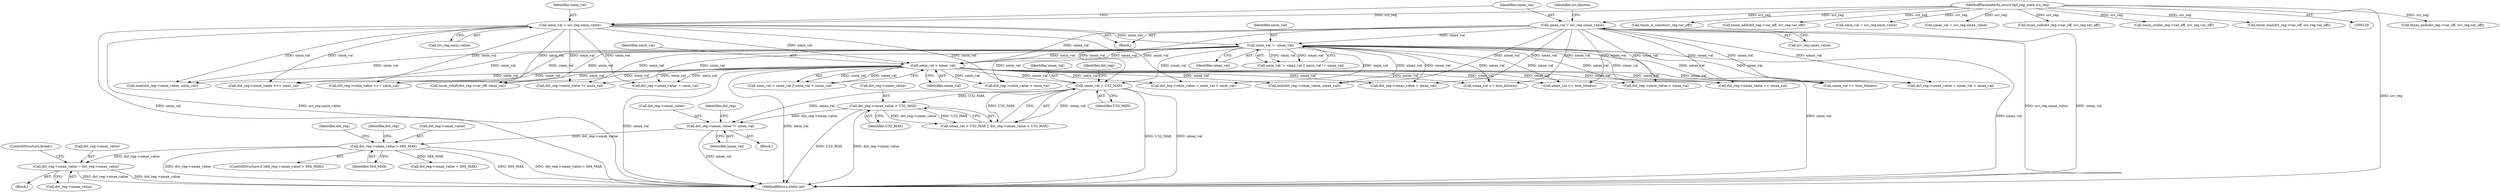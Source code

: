digraph "0_linux_d3bd7413e0ca40b60cf60d4003246d067cafdeda@pointer" {
"1000538" [label="(Call,dst_reg->smax_value = dst_reg->umax_value)"];
"1000513" [label="(Call,dst_reg->umax_value > S64_MAX)"];
"1000507" [label="(Call,dst_reg->umax_value *= umax_val)"];
"1000488" [label="(Call,umax_val > U32_MAX)"];
"1000231" [label="(Call,umin_val > umax_val)"];
"1000224" [label="(Call,umin_val != umax_val)"];
"1000194" [label="(Call,umin_val = src_reg.umin_value)"];
"1000133" [label="(MethodParameterIn,struct bpf_reg_state src_reg)"];
"1000199" [label="(Call,umax_val = src_reg.umax_value)"];
"1000491" [label="(Call,dst_reg->umax_value > U32_MAX)"];
"1000514" [label="(Call,dst_reg->umax_value)"];
"1000226" [label="(Identifier,umax_val)"];
"1000195" [label="(Identifier,umin_val)"];
"1000323" [label="(Call,dst_reg->umax_value + umax_val < umax_val)"];
"1000418" [label="(Call,dst_reg->umin_value < umax_val)"];
"1000200" [label="(Identifier,umax_val)"];
"1000348" [label="(Call,dst_reg->umax_value += umax_val)"];
"1000316" [label="(Call,dst_reg->umin_value + umin_val < umin_val)"];
"1000545" [label="(ControlStructure,break;)"];
"1000539" [label="(Call,dst_reg->smax_value)"];
"1000570" [label="(Call,tnum_and(dst_reg->var_off, src_reg.var_off))"];
"1000227" [label="(Call,smin_val > smax_val || umin_val > umax_val)"];
"1000261" [label="(Block,)"];
"1000508" [label="(Call,dst_reg->umax_value)"];
"1000538" [label="(Call,dst_reg->smax_value = dst_reg->umax_value)"];
"1000491" [label="(Call,dst_reg->umax_value > U32_MAX)"];
"1000903" [label="(MethodReturn,static int)"];
"1000317" [label="(Call,dst_reg->umin_value + umin_val)"];
"1000206" [label="(Call,tnum_is_const(src_reg.var_off))"];
"1000233" [label="(Identifier,umax_val)"];
"1000835" [label="(Call,umax_val >= insn_bitness)"];
"1000512" [label="(ControlStructure,if (dst_reg->umax_value > S64_MAX))"];
"1000493" [label="(Identifier,dst_reg)"];
"1000517" [label="(Identifier,S64_MAX)"];
"1000232" [label="(Identifier,umin_val)"];
"1000357" [label="(Call,tnum_add(dst_reg->var_off, src_reg.var_off))"];
"1000670" [label="(Call,max(dst_reg->umin_value, umin_val))"];
"1000511" [label="(Identifier,umax_val)"];
"1000513" [label="(Call,dst_reg->umax_value > S64_MAX)"];
"1000745" [label="(Call,dst_reg->umin_value <<= umin_val)"];
"1000133" [label="(MethodParameterIn,struct bpf_reg_state src_reg)"];
"1000530" [label="(Block,)"];
"1000134" [label="(Block,)"];
"1000846" [label="(Call,dst_reg->smin_value >>= umin_val)"];
"1000495" [label="(Identifier,U32_MAX)"];
"1000220" [label="(Call,smin_val != smax_val || umin_val != umax_val)"];
"1000184" [label="(Call,smin_val = src_reg.smin_value)"];
"1000492" [label="(Call,dst_reg->umax_value)"];
"1000542" [label="(Call,dst_reg->umax_value)"];
"1000590" [label="(Call,min(dst_reg->umax_value, umax_val))"];
"1000189" [label="(Call,smax_val = src_reg.smax_value)"];
"1000450" [label="(Call,tnum_sub(dst_reg->var_off, src_reg.var_off))"];
"1000324" [label="(Call,dst_reg->umax_value + umax_val)"];
"1000489" [label="(Identifier,umax_val)"];
"1000196" [label="(Call,src_reg.umin_value)"];
"1000199" [label="(Call,umax_val = src_reg.umax_value)"];
"1000225" [label="(Identifier,umin_val)"];
"1000659" [label="(Call,tnum_or(dst_reg->var_off, src_reg.var_off))"];
"1000201" [label="(Call,src_reg.umax_value)"];
"1000231" [label="(Call,umin_val > umax_val)"];
"1000732" [label="(Call,umax_val >= insn_bitness)"];
"1000463" [label="(Call,tnum_mul(dst_reg->var_off, src_reg.var_off))"];
"1000524" [label="(Call,dst_reg->smax_value = S64_MAX)"];
"1000521" [label="(Identifier,dst_reg)"];
"1000790" [label="(Call,umax_val >= insn_bitness)"];
"1000224" [label="(Call,umin_val != umax_val)"];
"1000487" [label="(Call,umax_val > U32_MAX || dst_reg->umax_value > U32_MAX)"];
"1000488" [label="(Call,umax_val > U32_MAX)"];
"1000507" [label="(Call,dst_reg->umax_value *= umax_val)"];
"1000815" [label="(Call,tnum_rshift(dst_reg->var_off, umin_val))"];
"1000490" [label="(Identifier,U32_MAX)"];
"1000515" [label="(Identifier,dst_reg)"];
"1000194" [label="(Call,umin_val = src_reg.umin_value)"];
"1000502" [label="(Call,dst_reg->umin_value *= umin_val)"];
"1000205" [label="(Identifier,src_known)"];
"1000533" [label="(Identifier,dst_reg)"];
"1000441" [label="(Call,dst_reg->umax_value -= umin_val)"];
"1000538" -> "1000530"  [label="AST: "];
"1000538" -> "1000542"  [label="CFG: "];
"1000539" -> "1000538"  [label="AST: "];
"1000542" -> "1000538"  [label="AST: "];
"1000545" -> "1000538"  [label="CFG: "];
"1000538" -> "1000903"  [label="DDG: dst_reg->umax_value"];
"1000538" -> "1000903"  [label="DDG: dst_reg->smax_value"];
"1000513" -> "1000538"  [label="DDG: dst_reg->umax_value"];
"1000513" -> "1000512"  [label="AST: "];
"1000513" -> "1000517"  [label="CFG: "];
"1000514" -> "1000513"  [label="AST: "];
"1000517" -> "1000513"  [label="AST: "];
"1000521" -> "1000513"  [label="CFG: "];
"1000533" -> "1000513"  [label="CFG: "];
"1000513" -> "1000903"  [label="DDG: dst_reg->umax_value > S64_MAX"];
"1000513" -> "1000903"  [label="DDG: dst_reg->umax_value"];
"1000513" -> "1000903"  [label="DDG: S64_MAX"];
"1000507" -> "1000513"  [label="DDG: dst_reg->umax_value"];
"1000513" -> "1000524"  [label="DDG: S64_MAX"];
"1000507" -> "1000261"  [label="AST: "];
"1000507" -> "1000511"  [label="CFG: "];
"1000508" -> "1000507"  [label="AST: "];
"1000511" -> "1000507"  [label="AST: "];
"1000515" -> "1000507"  [label="CFG: "];
"1000507" -> "1000903"  [label="DDG: umax_val"];
"1000488" -> "1000507"  [label="DDG: umax_val"];
"1000491" -> "1000507"  [label="DDG: dst_reg->umax_value"];
"1000488" -> "1000487"  [label="AST: "];
"1000488" -> "1000490"  [label="CFG: "];
"1000489" -> "1000488"  [label="AST: "];
"1000490" -> "1000488"  [label="AST: "];
"1000493" -> "1000488"  [label="CFG: "];
"1000487" -> "1000488"  [label="CFG: "];
"1000488" -> "1000903"  [label="DDG: umax_val"];
"1000488" -> "1000903"  [label="DDG: U32_MAX"];
"1000488" -> "1000487"  [label="DDG: umax_val"];
"1000488" -> "1000487"  [label="DDG: U32_MAX"];
"1000231" -> "1000488"  [label="DDG: umax_val"];
"1000199" -> "1000488"  [label="DDG: umax_val"];
"1000224" -> "1000488"  [label="DDG: umax_val"];
"1000488" -> "1000491"  [label="DDG: U32_MAX"];
"1000231" -> "1000227"  [label="AST: "];
"1000231" -> "1000233"  [label="CFG: "];
"1000232" -> "1000231"  [label="AST: "];
"1000233" -> "1000231"  [label="AST: "];
"1000227" -> "1000231"  [label="CFG: "];
"1000231" -> "1000903"  [label="DDG: umax_val"];
"1000231" -> "1000903"  [label="DDG: umin_val"];
"1000231" -> "1000227"  [label="DDG: umin_val"];
"1000231" -> "1000227"  [label="DDG: umax_val"];
"1000224" -> "1000231"  [label="DDG: umin_val"];
"1000224" -> "1000231"  [label="DDG: umax_val"];
"1000194" -> "1000231"  [label="DDG: umin_val"];
"1000199" -> "1000231"  [label="DDG: umax_val"];
"1000231" -> "1000316"  [label="DDG: umin_val"];
"1000231" -> "1000317"  [label="DDG: umin_val"];
"1000231" -> "1000323"  [label="DDG: umax_val"];
"1000231" -> "1000324"  [label="DDG: umax_val"];
"1000231" -> "1000348"  [label="DDG: umax_val"];
"1000231" -> "1000418"  [label="DDG: umax_val"];
"1000231" -> "1000441"  [label="DDG: umin_val"];
"1000231" -> "1000502"  [label="DDG: umin_val"];
"1000231" -> "1000590"  [label="DDG: umax_val"];
"1000231" -> "1000670"  [label="DDG: umin_val"];
"1000231" -> "1000732"  [label="DDG: umax_val"];
"1000231" -> "1000745"  [label="DDG: umin_val"];
"1000231" -> "1000790"  [label="DDG: umax_val"];
"1000231" -> "1000815"  [label="DDG: umin_val"];
"1000231" -> "1000835"  [label="DDG: umax_val"];
"1000231" -> "1000846"  [label="DDG: umin_val"];
"1000224" -> "1000220"  [label="AST: "];
"1000224" -> "1000226"  [label="CFG: "];
"1000225" -> "1000224"  [label="AST: "];
"1000226" -> "1000224"  [label="AST: "];
"1000220" -> "1000224"  [label="CFG: "];
"1000224" -> "1000903"  [label="DDG: umin_val"];
"1000224" -> "1000903"  [label="DDG: umax_val"];
"1000224" -> "1000220"  [label="DDG: umin_val"];
"1000224" -> "1000220"  [label="DDG: umax_val"];
"1000194" -> "1000224"  [label="DDG: umin_val"];
"1000199" -> "1000224"  [label="DDG: umax_val"];
"1000224" -> "1000316"  [label="DDG: umin_val"];
"1000224" -> "1000317"  [label="DDG: umin_val"];
"1000224" -> "1000323"  [label="DDG: umax_val"];
"1000224" -> "1000324"  [label="DDG: umax_val"];
"1000224" -> "1000348"  [label="DDG: umax_val"];
"1000224" -> "1000418"  [label="DDG: umax_val"];
"1000224" -> "1000441"  [label="DDG: umin_val"];
"1000224" -> "1000502"  [label="DDG: umin_val"];
"1000224" -> "1000590"  [label="DDG: umax_val"];
"1000224" -> "1000670"  [label="DDG: umin_val"];
"1000224" -> "1000732"  [label="DDG: umax_val"];
"1000224" -> "1000745"  [label="DDG: umin_val"];
"1000224" -> "1000790"  [label="DDG: umax_val"];
"1000224" -> "1000815"  [label="DDG: umin_val"];
"1000224" -> "1000835"  [label="DDG: umax_val"];
"1000224" -> "1000846"  [label="DDG: umin_val"];
"1000194" -> "1000134"  [label="AST: "];
"1000194" -> "1000196"  [label="CFG: "];
"1000195" -> "1000194"  [label="AST: "];
"1000196" -> "1000194"  [label="AST: "];
"1000200" -> "1000194"  [label="CFG: "];
"1000194" -> "1000903"  [label="DDG: umin_val"];
"1000194" -> "1000903"  [label="DDG: src_reg.umin_value"];
"1000133" -> "1000194"  [label="DDG: src_reg"];
"1000194" -> "1000316"  [label="DDG: umin_val"];
"1000194" -> "1000317"  [label="DDG: umin_val"];
"1000194" -> "1000441"  [label="DDG: umin_val"];
"1000194" -> "1000502"  [label="DDG: umin_val"];
"1000194" -> "1000670"  [label="DDG: umin_val"];
"1000194" -> "1000745"  [label="DDG: umin_val"];
"1000194" -> "1000815"  [label="DDG: umin_val"];
"1000194" -> "1000846"  [label="DDG: umin_val"];
"1000133" -> "1000129"  [label="AST: "];
"1000133" -> "1000903"  [label="DDG: src_reg"];
"1000133" -> "1000184"  [label="DDG: src_reg"];
"1000133" -> "1000189"  [label="DDG: src_reg"];
"1000133" -> "1000199"  [label="DDG: src_reg"];
"1000133" -> "1000206"  [label="DDG: src_reg"];
"1000133" -> "1000357"  [label="DDG: src_reg"];
"1000133" -> "1000450"  [label="DDG: src_reg"];
"1000133" -> "1000463"  [label="DDG: src_reg"];
"1000133" -> "1000570"  [label="DDG: src_reg"];
"1000133" -> "1000659"  [label="DDG: src_reg"];
"1000199" -> "1000134"  [label="AST: "];
"1000199" -> "1000201"  [label="CFG: "];
"1000200" -> "1000199"  [label="AST: "];
"1000201" -> "1000199"  [label="AST: "];
"1000205" -> "1000199"  [label="CFG: "];
"1000199" -> "1000903"  [label="DDG: src_reg.umax_value"];
"1000199" -> "1000903"  [label="DDG: umax_val"];
"1000199" -> "1000323"  [label="DDG: umax_val"];
"1000199" -> "1000324"  [label="DDG: umax_val"];
"1000199" -> "1000348"  [label="DDG: umax_val"];
"1000199" -> "1000418"  [label="DDG: umax_val"];
"1000199" -> "1000590"  [label="DDG: umax_val"];
"1000199" -> "1000732"  [label="DDG: umax_val"];
"1000199" -> "1000790"  [label="DDG: umax_val"];
"1000199" -> "1000835"  [label="DDG: umax_val"];
"1000491" -> "1000487"  [label="AST: "];
"1000491" -> "1000495"  [label="CFG: "];
"1000492" -> "1000491"  [label="AST: "];
"1000495" -> "1000491"  [label="AST: "];
"1000487" -> "1000491"  [label="CFG: "];
"1000491" -> "1000903"  [label="DDG: U32_MAX"];
"1000491" -> "1000903"  [label="DDG: dst_reg->umax_value"];
"1000491" -> "1000487"  [label="DDG: dst_reg->umax_value"];
"1000491" -> "1000487"  [label="DDG: U32_MAX"];
}
